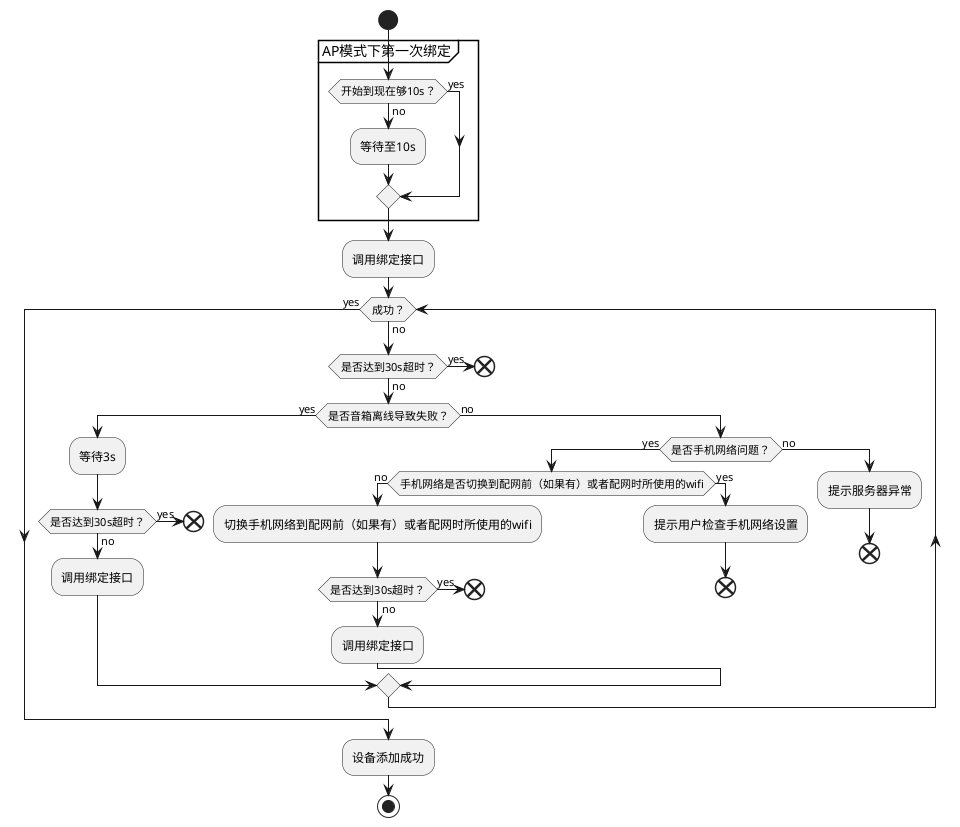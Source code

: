 @startuml
start

partition AP模式下第一次绑定 {
if (开始到现在够10s？) then (no)
:等待至10s;
else (yes)
endif
}

:调用绑定接口;

while (成功？) is (no)
if (是否达到30s超时？) then (no)
if (是否音箱离线导致失败？) then (yes)
:等待3s;

if (是否达到30s超时？) then (no)
:调用绑定接口;
else (yes)
end
endif

else (no)

if (是否手机网络问题？) then (yes)
if (手机网络是否切换到配网前（如果有）或者配网时所使用的wifi) then (no)
:切换手机网络到配网前（如果有）或者配网时所使用的wifi;

if (是否达到30s超时？) then (no)
:调用绑定接口;
else (yes)
end
endif

else (yes)
:提示用户检查手机网络设置;
end
endif

else (no)
:提示服务器异常;
end
endif

endif

else (yes)
end
endif

endwhile (yes)
:设备添加成功;
stop
@enduml
